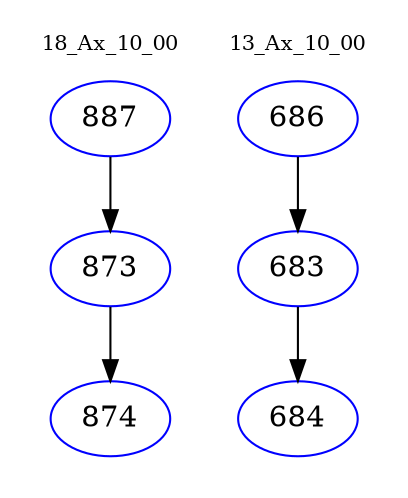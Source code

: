 digraph{
subgraph cluster_0 {
color = white
label = "18_Ax_10_00";
fontsize=10;
T0_887 [label="887", color="blue"]
T0_887 -> T0_873 [color="black"]
T0_873 [label="873", color="blue"]
T0_873 -> T0_874 [color="black"]
T0_874 [label="874", color="blue"]
}
subgraph cluster_1 {
color = white
label = "13_Ax_10_00";
fontsize=10;
T1_686 [label="686", color="blue"]
T1_686 -> T1_683 [color="black"]
T1_683 [label="683", color="blue"]
T1_683 -> T1_684 [color="black"]
T1_684 [label="684", color="blue"]
}
}

